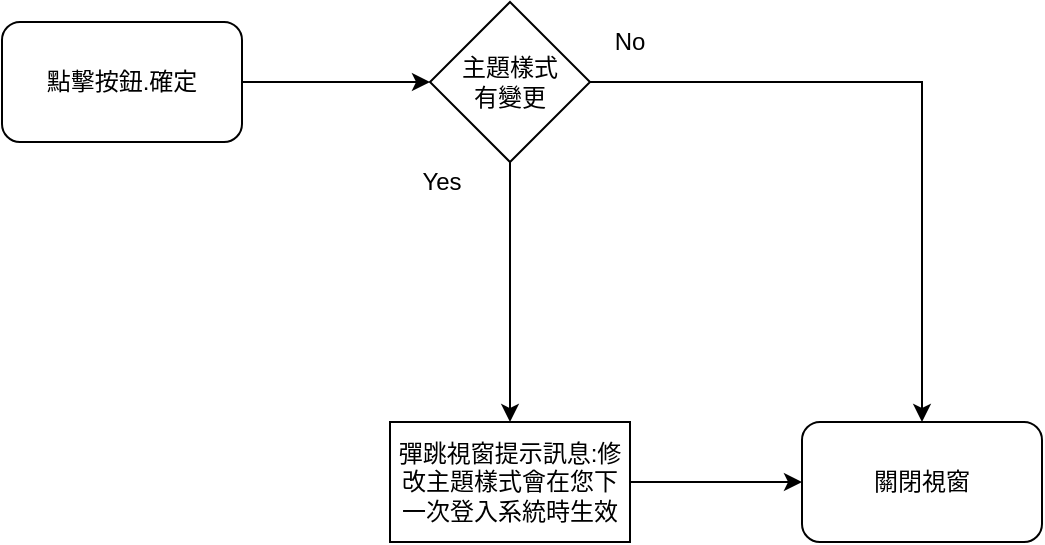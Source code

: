 <mxfile version="13.6.2" type="device"><diagram id="A6E9UOwE-ggHiElr2YJl" name="點擊按鈕.確定"><mxGraphModel dx="1422" dy="822" grid="1" gridSize="10" guides="1" tooltips="1" connect="1" arrows="1" fold="1" page="1" pageScale="1" pageWidth="827" pageHeight="1169" math="0" shadow="0"><root><mxCell id="0"/><mxCell id="1" parent="0"/><mxCell id="_XbN0J4ZWuHvbF66Y9Rl-3" style="edgeStyle=orthogonalEdgeStyle;rounded=0;orthogonalLoop=1;jettySize=auto;html=1;" edge="1" parent="1" source="_XbN0J4ZWuHvbF66Y9Rl-1" target="_XbN0J4ZWuHvbF66Y9Rl-2"><mxGeometry relative="1" as="geometry"/></mxCell><mxCell id="_XbN0J4ZWuHvbF66Y9Rl-1" value="點擊按鈕.確定" style="rounded=1;whiteSpace=wrap;html=1;" vertex="1" parent="1"><mxGeometry x="120" y="240" width="120" height="60" as="geometry"/></mxCell><mxCell id="_XbN0J4ZWuHvbF66Y9Rl-6" style="edgeStyle=orthogonalEdgeStyle;rounded=0;orthogonalLoop=1;jettySize=auto;html=1;" edge="1" parent="1" source="_XbN0J4ZWuHvbF66Y9Rl-2" target="_XbN0J4ZWuHvbF66Y9Rl-5"><mxGeometry relative="1" as="geometry"/></mxCell><mxCell id="_XbN0J4ZWuHvbF66Y9Rl-8" value="" style="edgeStyle=orthogonalEdgeStyle;rounded=0;orthogonalLoop=1;jettySize=auto;html=1;" edge="1" parent="1" source="_XbN0J4ZWuHvbF66Y9Rl-2" target="_XbN0J4ZWuHvbF66Y9Rl-7"><mxGeometry relative="1" as="geometry"/></mxCell><mxCell id="_XbN0J4ZWuHvbF66Y9Rl-2" value="主題樣式&lt;br&gt;有變更" style="rhombus;whiteSpace=wrap;html=1;" vertex="1" parent="1"><mxGeometry x="334" y="230" width="80" height="80" as="geometry"/></mxCell><mxCell id="_XbN0J4ZWuHvbF66Y9Rl-5" value="關閉視窗" style="rounded=1;whiteSpace=wrap;html=1;" vertex="1" parent="1"><mxGeometry x="520" y="440" width="120" height="60" as="geometry"/></mxCell><mxCell id="_XbN0J4ZWuHvbF66Y9Rl-9" style="edgeStyle=orthogonalEdgeStyle;rounded=0;orthogonalLoop=1;jettySize=auto;html=1;" edge="1" parent="1" source="_XbN0J4ZWuHvbF66Y9Rl-7" target="_XbN0J4ZWuHvbF66Y9Rl-5"><mxGeometry relative="1" as="geometry"/></mxCell><mxCell id="_XbN0J4ZWuHvbF66Y9Rl-7" value="&lt;div&gt;彈跳視窗提示訊息:&lt;span&gt;修改主題樣式會在您下一次登入系統時生效&lt;/span&gt;&lt;/div&gt;" style="whiteSpace=wrap;html=1;" vertex="1" parent="1"><mxGeometry x="314" y="440" width="120" height="60" as="geometry"/></mxCell><mxCell id="_XbN0J4ZWuHvbF66Y9Rl-10" value="Yes" style="text;html=1;strokeColor=none;fillColor=none;align=center;verticalAlign=middle;whiteSpace=wrap;rounded=0;" vertex="1" parent="1"><mxGeometry x="320" y="310" width="40" height="20" as="geometry"/></mxCell><mxCell id="_XbN0J4ZWuHvbF66Y9Rl-12" value="No" style="text;html=1;strokeColor=none;fillColor=none;align=center;verticalAlign=middle;whiteSpace=wrap;rounded=0;" vertex="1" parent="1"><mxGeometry x="414" y="240" width="40" height="20" as="geometry"/></mxCell></root></mxGraphModel></diagram></mxfile>